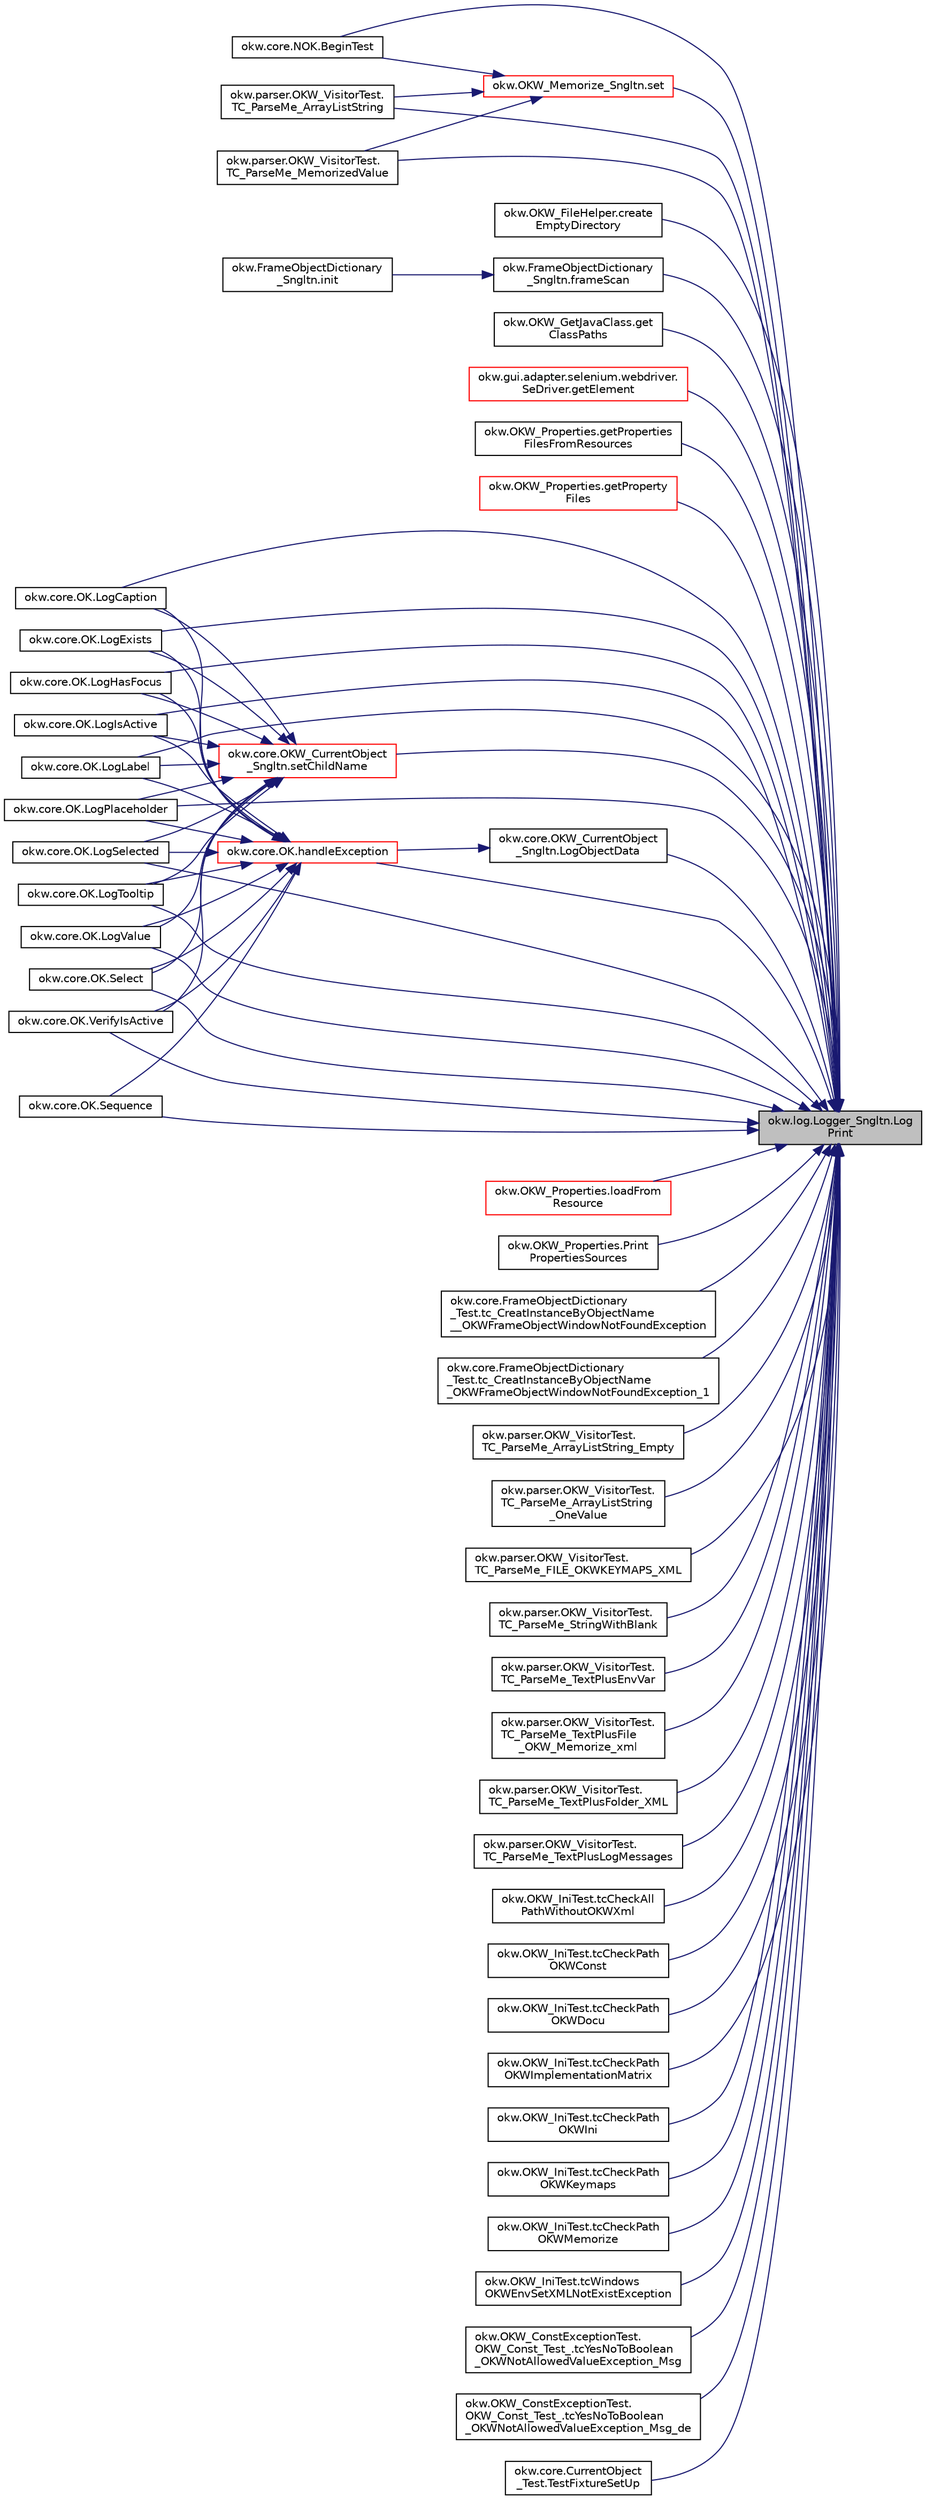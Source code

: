 digraph "okw.log.Logger_Sngltn.LogPrint"
{
 // INTERACTIVE_SVG=YES
 // LATEX_PDF_SIZE
  edge [fontname="Helvetica",fontsize="10",labelfontname="Helvetica",labelfontsize="10"];
  node [fontname="Helvetica",fontsize="10",shape=record];
  rankdir="RL";
  Node1 [label="okw.log.Logger_Sngltn.Log\lPrint",height=0.2,width=0.4,color="black", fillcolor="grey75", style="filled", fontcolor="black",tooltip="LogPrint Function: Prints the values of expressions to the results file."];
  Node1 -> Node2 [dir="back",color="midnightblue",fontsize="10",style="solid",fontname="Helvetica"];
  Node2 [label="okw.core.NOK.BeginTest",height=0.2,width=0.4,color="black", fillcolor="white", style="filled",URL="$classokw_1_1core_1_1_n_o_k.html#a62d1765ea311e440d678cb57ca9dd2c2",tooltip="Markiert den Anfang eines neuen Testfalls."];
  Node1 -> Node3 [dir="back",color="midnightblue",fontsize="10",style="solid",fontname="Helvetica"];
  Node3 [label="okw.OKW_FileHelper.create\lEmptyDirectory",height=0.2,width=0.4,color="black", fillcolor="white", style="filled",URL="$classokw_1_1_o_k_w___file_helper.html#a3f1e666538681aaa975fde389b707ee7",tooltip=" "];
  Node1 -> Node4 [dir="back",color="midnightblue",fontsize="10",style="solid",fontname="Helvetica"];
  Node4 [label="okw.FrameObjectDictionary\l_Sngltn.frameScan",height=0.2,width=0.4,color="black", fillcolor="white", style="filled",URL="$classokw_1_1_frame_object_dictionary___sngltn.html#a1710d54e13c9ce591277209c898eec98",tooltip="Liefert die Instanz der Klasse."];
  Node4 -> Node5 [dir="back",color="midnightblue",fontsize="10",style="solid",fontname="Helvetica"];
  Node5 [label="okw.FrameObjectDictionary\l_Sngltn.init",height=0.2,width=0.4,color="black", fillcolor="white", style="filled",URL="$classokw_1_1_frame_object_dictionary___sngltn.html#a905bac544e5962ae15dfe1c1c50f2467",tooltip="Methode initialisiert diese Klasse."];
  Node1 -> Node6 [dir="back",color="midnightblue",fontsize="10",style="solid",fontname="Helvetica"];
  Node6 [label="okw.OKW_GetJavaClass.get\lClassPaths",height=0.2,width=0.4,color="black", fillcolor="white", style="filled",URL="$classokw_1_1_o_k_w___get_java_class.html#afd71b0370b671387f5ce62a2c454fbf5",tooltip="Ermittel alle Pfade aus classpath, die das Paket packegeName im aktuellen threads enthalten."];
  Node1 -> Node7 [dir="back",color="midnightblue",fontsize="10",style="solid",fontname="Helvetica"];
  Node7 [label="okw.gui.adapter.selenium.webdriver.\lSeDriver.getElement",height=0.2,width=0.4,color="red", fillcolor="white", style="filled",URL="$classokw_1_1gui_1_1adapter_1_1selenium_1_1webdriver_1_1_se_driver.html#a65a8400867355574525aa356a53d3ccf",tooltip="Ermittelt das Webelement mit der gegebenen frameID und dem gegebenen Locator."];
  Node1 -> Node100 [dir="back",color="midnightblue",fontsize="10",style="solid",fontname="Helvetica"];
  Node100 [label="okw.OKW_Properties.getProperties\lFilesFromResources",height=0.2,width=0.4,color="black", fillcolor="white", style="filled",URL="$classokw_1_1_o_k_w___properties.html#ac4b7b1ed4cbd9340dfe426d85dee6d9a",tooltip="Erstellt eine Liste der \"*.properties\"-Dateien des aktuellen Projektes."];
  Node1 -> Node101 [dir="back",color="midnightblue",fontsize="10",style="solid",fontname="Helvetica"];
  Node101 [label="okw.OKW_Properties.getProperty\lFiles",height=0.2,width=0.4,color="red", fillcolor="white", style="filled",URL="$classokw_1_1_o_k_w___properties.html#ae142680bdd0cbb29887c374bc8659b0b",tooltip="Es werden die Properties aus dem reasource Verzeichniss geladen."];
  Node1 -> Node103 [dir="back",color="midnightblue",fontsize="10",style="solid",fontname="Helvetica"];
  Node103 [label="okw.core.OK.handleException",height=0.2,width=0.4,color="red", fillcolor="white", style="filled",URL="$classokw_1_1core_1_1_o_k.html#a5a6db6a457bcb71c893f5d4eb615b2b7",tooltip="Zentrale Exception-Behandlung."];
  Node103 -> Node108 [dir="back",color="midnightblue",fontsize="10",style="solid",fontname="Helvetica"];
  Node108 [label="okw.core.OK.LogCaption",height=0.2,width=0.4,color="black", fillcolor="white", style="filled",URL="$classokw_1_1core_1_1_o_k.html#a2469f6149bc2c4540c48edd8facbb5c0",tooltip="Gibt die Caption eines GUI-Objektes in den Testergebnissen aus."];
  Node103 -> Node109 [dir="back",color="midnightblue",fontsize="10",style="solid",fontname="Helvetica"];
  Node109 [label="okw.core.OK.LogExists",height=0.2,width=0.4,color="black", fillcolor="white", style="filled",URL="$classokw_1_1core_1_1_o_k.html#ac20bd936e2181f94529469c6fc130238",tooltip="Gibt die Existenz eines GUI-Objektes mit YES/NO in den Testergebnissen aus."];
  Node103 -> Node110 [dir="back",color="midnightblue",fontsize="10",style="solid",fontname="Helvetica"];
  Node110 [label="okw.core.OK.LogHasFocus",height=0.2,width=0.4,color="black", fillcolor="white", style="filled",URL="$classokw_1_1core_1_1_o_k.html#a1b8a5a3d583ffabc0063632ab9d981cf",tooltip="Dokumentiert den Fokus-Status des gegebenen Objekts."];
  Node103 -> Node111 [dir="back",color="midnightblue",fontsize="10",style="solid",fontname="Helvetica"];
  Node111 [label="okw.core.OK.LogIsActive",height=0.2,width=0.4,color="black", fillcolor="white", style="filled",URL="$classokw_1_1core_1_1_o_k.html#ae44a6c32e26a7f93dd5c9f7b5765ee0d",tooltip="Dokumentiert den Status des gegebenen Objekts."];
  Node103 -> Node112 [dir="back",color="midnightblue",fontsize="10",style="solid",fontname="Helvetica"];
  Node112 [label="okw.core.OK.LogLabel",height=0.2,width=0.4,color="black", fillcolor="white", style="filled",URL="$classokw_1_1core_1_1_o_k.html#a5ca2a918fc575095dd00d15e65f1491c",tooltip="Gibt den Wert des Etikette/Label in der Logdatei aus."];
  Node103 -> Node113 [dir="back",color="midnightblue",fontsize="10",style="solid",fontname="Helvetica"];
  Node113 [label="okw.core.OK.LogPlaceholder",height=0.2,width=0.4,color="black", fillcolor="white", style="filled",URL="$classokw_1_1core_1_1_o_k.html#a260d21c87a1d0df97bb442888fc87fcb",tooltip="Gibt den Wert des Platzhalters in der Logdatei aus."];
  Node103 -> Node114 [dir="back",color="midnightblue",fontsize="10",style="solid",fontname="Helvetica"];
  Node114 [label="okw.core.OK.LogSelected",height=0.2,width=0.4,color="black", fillcolor="white", style="filled",URL="$classokw_1_1core_1_1_o_k.html#af480aabf37fd55561892d9effcdaf182",tooltip="Dokumentiert den markierten Text des gegebenen Objekts."];
  Node103 -> Node116 [dir="back",color="midnightblue",fontsize="10",style="solid",fontname="Helvetica"];
  Node116 [label="okw.core.OK.LogTooltip",height=0.2,width=0.4,color="black", fillcolor="white", style="filled",URL="$classokw_1_1core_1_1_o_k.html#a170fa2f1a3bd1fa9f00fc160c48e76c2",tooltip="Dokumentiert die Kurzinfo zu einem Werkzeug des gegebenen Objekts."];
  Node103 -> Node117 [dir="back",color="midnightblue",fontsize="10",style="solid",fontname="Helvetica"];
  Node117 [label="okw.core.OK.LogValue",height=0.2,width=0.4,color="black", fillcolor="white", style="filled",URL="$classokw_1_1core_1_1_o_k.html#ad13df6f48f816f5d075efe045907527d",tooltip="Dokumentiert den Standartwert eines Objekts."];
  Node103 -> Node128 [dir="back",color="midnightblue",fontsize="10",style="solid",fontname="Helvetica"];
  Node128 [label="okw.core.OK.Select",height=0.2,width=0.4,color="black", fillcolor="white", style="filled",URL="$classokw_1_1core_1_1_o_k.html#a7ee0b387364c0c188f94099f14f2da43",tooltip="Auswahl aller Zeilen einer Liste/Tabelle, welche die gegebenen Daten enthalten."];
  Node103 -> Node135 [dir="back",color="midnightblue",fontsize="10",style="solid",fontname="Helvetica"];
  Node135 [label="okw.core.OK.Sequence",height=0.2,width=0.4,color="black", fillcolor="white", style="filled",URL="$classokw_1_1core_1_1_o_k.html#a4ce824499d5b8b9612beff9f5438c6a1",tooltip="Ruft die Sequenz eines Fensters auf."];
  Node103 -> Node156 [dir="back",color="midnightblue",fontsize="10",style="solid",fontname="Helvetica"];
  Node156 [label="okw.core.OK.VerifyIsActive",height=0.2,width=0.4,color="black", fillcolor="white", style="filled",URL="$classokw_1_1core_1_1_o_k.html#a071aec5319238e209cfc6f1434ea13e8",tooltip="copydoc IOKW_State::VerifyHasFocus(String,String)"];
  Node1 -> Node177 [dir="back",color="midnightblue",fontsize="10",style="solid",fontname="Helvetica"];
  Node177 [label="okw.OKW_Properties.loadFrom\lResource",height=0.2,width=0.4,color="red", fillcolor="white", style="filled",URL="$classokw_1_1_o_k_w___properties.html#a71802fdc0a4666c9b93e4e3e4c2b66d7",tooltip="Lädt die Liste OKW_Properties.ResoursesProperties hinzufügen."];
  Node1 -> Node108 [dir="back",color="midnightblue",fontsize="10",style="solid",fontname="Helvetica"];
  Node1 -> Node109 [dir="back",color="midnightblue",fontsize="10",style="solid",fontname="Helvetica"];
  Node1 -> Node110 [dir="back",color="midnightblue",fontsize="10",style="solid",fontname="Helvetica"];
  Node1 -> Node111 [dir="back",color="midnightblue",fontsize="10",style="solid",fontname="Helvetica"];
  Node1 -> Node112 [dir="back",color="midnightblue",fontsize="10",style="solid",fontname="Helvetica"];
  Node1 -> Node181 [dir="back",color="midnightblue",fontsize="10",style="solid",fontname="Helvetica"];
  Node181 [label="okw.core.OKW_CurrentObject\l_Sngltn.LogObjectData",height=0.2,width=0.4,color="black", fillcolor="white", style="filled",URL="$classokw_1_1core_1_1_o_k_w___current_object___sngltn.html#a01b48f2c86a2f91909143ee9063dfd86",tooltip="Methode gibt alle wichtigen Informationen zum aktuellen Objekt aus."];
  Node181 -> Node103 [dir="back",color="midnightblue",fontsize="10",style="solid",fontname="Helvetica"];
  Node1 -> Node113 [dir="back",color="midnightblue",fontsize="10",style="solid",fontname="Helvetica"];
  Node1 -> Node114 [dir="back",color="midnightblue",fontsize="10",style="solid",fontname="Helvetica"];
  Node1 -> Node116 [dir="back",color="midnightblue",fontsize="10",style="solid",fontname="Helvetica"];
  Node1 -> Node117 [dir="back",color="midnightblue",fontsize="10",style="solid",fontname="Helvetica"];
  Node1 -> Node182 [dir="back",color="midnightblue",fontsize="10",style="solid",fontname="Helvetica"];
  Node182 [label="okw.OKW_Properties.Print\lPropertiesSources",height=0.2,width=0.4,color="black", fillcolor="white", style="filled",URL="$classokw_1_1_o_k_w___properties.html#a0d96699d0da3d5db7e742b78e7a33b8f",tooltip="Druckt die Gefundenen Propertie Quellen."];
  Node1 -> Node128 [dir="back",color="midnightblue",fontsize="10",style="solid",fontname="Helvetica"];
  Node1 -> Node135 [dir="back",color="midnightblue",fontsize="10",style="solid",fontname="Helvetica"];
  Node1 -> Node183 [dir="back",color="midnightblue",fontsize="10",style="solid",fontname="Helvetica"];
  Node183 [label="okw.OKW_Memorize_Sngltn.set",height=0.2,width=0.4,color="red", fillcolor="white", style="filled",URL="$classokw_1_1_o_k_w___memorize___sngltn.html#a77acdbf6b56b381439a16f96b54e6fbd",tooltip="Setzt/Merkt sich das MemKey/Value-Paar."];
  Node183 -> Node2 [dir="back",color="midnightblue",fontsize="10",style="solid",fontname="Helvetica"];
  Node183 -> Node186 [dir="back",color="midnightblue",fontsize="10",style="solid",fontname="Helvetica"];
  Node186 [label="okw.parser.OKW_VisitorTest.\lTC_ParseMe_ArrayListString",height=0.2,width=0.4,color="black", fillcolor="white", style="filled",URL="$classokw_1_1parser_1_1_o_k_w___visitor_test.html#a7480c7ffa9758fe572d0187c84a1ef86",tooltip="Testziel: OKW-Variable File_OKWConst_xml auslesen."];
  Node183 -> Node187 [dir="back",color="midnightblue",fontsize="10",style="solid",fontname="Helvetica"];
  Node187 [label="okw.parser.OKW_VisitorTest.\lTC_ParseMe_MemorizedValue",height=0.2,width=0.4,color="black", fillcolor="white", style="filled",URL="$classokw_1_1parser_1_1_o_k_w___visitor_test.html#a0859a9809c4c66da88c95311e732fa7a",tooltip="Prüft das lesen eines gemerkten Wertes."];
  Node1 -> Node223 [dir="back",color="midnightblue",fontsize="10",style="solid",fontname="Helvetica"];
  Node223 [label="okw.core.OKW_CurrentObject\l_Sngltn.setChildName",height=0.2,width=0.4,color="red", fillcolor="white", style="filled",URL="$classokw_1_1core_1_1_o_k_w___current_object___sngltn.html#a461fa1ff29f4bc4a9798707ea7b71849",tooltip="Setzt das Kindobjekt."];
  Node223 -> Node108 [dir="back",color="midnightblue",fontsize="10",style="solid",fontname="Helvetica"];
  Node223 -> Node109 [dir="back",color="midnightblue",fontsize="10",style="solid",fontname="Helvetica"];
  Node223 -> Node110 [dir="back",color="midnightblue",fontsize="10",style="solid",fontname="Helvetica"];
  Node223 -> Node111 [dir="back",color="midnightblue",fontsize="10",style="solid",fontname="Helvetica"];
  Node223 -> Node112 [dir="back",color="midnightblue",fontsize="10",style="solid",fontname="Helvetica"];
  Node223 -> Node113 [dir="back",color="midnightblue",fontsize="10",style="solid",fontname="Helvetica"];
  Node223 -> Node114 [dir="back",color="midnightblue",fontsize="10",style="solid",fontname="Helvetica"];
  Node223 -> Node116 [dir="back",color="midnightblue",fontsize="10",style="solid",fontname="Helvetica"];
  Node223 -> Node117 [dir="back",color="midnightblue",fontsize="10",style="solid",fontname="Helvetica"];
  Node223 -> Node128 [dir="back",color="midnightblue",fontsize="10",style="solid",fontname="Helvetica"];
  Node223 -> Node156 [dir="back",color="midnightblue",fontsize="10",style="solid",fontname="Helvetica"];
  Node1 -> Node229 [dir="back",color="midnightblue",fontsize="10",style="solid",fontname="Helvetica"];
  Node229 [label="okw.core.FrameObjectDictionary\l_Test.tc_CreatInstanceByObjectName\l__OKWFrameObjectWindowNotFoundException",height=0.2,width=0.4,color="black", fillcolor="white", style="filled",URL="$classokw_1_1core_1_1_frame_object_dictionary___test.html#a143dfd109b0d1696479ca1e65b729df9",tooltip="Prüft ob eine OKWFrameObjectWindowNotFoundException ausgelöst wird, wenn das Fensterobjekt nicht exis..."];
  Node1 -> Node230 [dir="back",color="midnightblue",fontsize="10",style="solid",fontname="Helvetica"];
  Node230 [label="okw.core.FrameObjectDictionary\l_Test.tc_CreatInstanceByObjectName\l_OKWFrameObjectWindowNotFoundException_1",height=0.2,width=0.4,color="black", fillcolor="white", style="filled",URL="$classokw_1_1core_1_1_frame_object_dictionary___test.html#a4a2afaa9b743c18259b1145ba4d7250a",tooltip="Prüft ob eine OKWFrameObjectWindowNotFoundException ausgelöst wird, wenn das Fensterobjekt nicht exis..."];
  Node1 -> Node186 [dir="back",color="midnightblue",fontsize="10",style="solid",fontname="Helvetica"];
  Node1 -> Node231 [dir="back",color="midnightblue",fontsize="10",style="solid",fontname="Helvetica"];
  Node231 [label="okw.parser.OKW_VisitorTest.\lTC_ParseMe_ArrayListString_Empty",height=0.2,width=0.4,color="black", fillcolor="white", style="filled",URL="$classokw_1_1parser_1_1_o_k_w___visitor_test.html#a6c0e9a16fb4e684687350cf5f29f6586",tooltip="Testziel: OKW-Variable File_OKWConst_xml auslesen."];
  Node1 -> Node232 [dir="back",color="midnightblue",fontsize="10",style="solid",fontname="Helvetica"];
  Node232 [label="okw.parser.OKW_VisitorTest.\lTC_ParseMe_ArrayListString\l_OneValue",height=0.2,width=0.4,color="black", fillcolor="white", style="filled",URL="$classokw_1_1parser_1_1_o_k_w___visitor_test.html#ad99a3cdb38d12e26a6924c282c04d263",tooltip="Testziel: OKW-Variable File_OKWConst_xml auslesen."];
  Node1 -> Node233 [dir="back",color="midnightblue",fontsize="10",style="solid",fontname="Helvetica"];
  Node233 [label="okw.parser.OKW_VisitorTest.\lTC_ParseMe_FILE_OKWKEYMAPS_XML",height=0.2,width=0.4,color="black", fillcolor="white", style="filled",URL="$classokw_1_1parser_1_1_o_k_w___visitor_test.html#af36205d7d29ebe3811638506e402f0a5",tooltip="Testziel: OKW-Variable File_okwkeymaps_xml auslesen."];
  Node1 -> Node187 [dir="back",color="midnightblue",fontsize="10",style="solid",fontname="Helvetica"];
  Node1 -> Node234 [dir="back",color="midnightblue",fontsize="10",style="solid",fontname="Helvetica"];
  Node234 [label="okw.parser.OKW_VisitorTest.\lTC_ParseMe_StringWithBlank",height=0.2,width=0.4,color="black", fillcolor="white", style="filled",URL="$classokw_1_1parser_1_1_o_k_w___visitor_test.html#a34367df494773831ac61cce4eecf2644",tooltip="Prüft, ob ein leerer String verarbeitet wird."];
  Node1 -> Node235 [dir="back",color="midnightblue",fontsize="10",style="solid",fontname="Helvetica"];
  Node235 [label="okw.parser.OKW_VisitorTest.\lTC_ParseMe_TextPlusEnvVar",height=0.2,width=0.4,color="black", fillcolor="white", style="filled",URL="$classokw_1_1parser_1_1_o_k_w___visitor_test.html#acaf244b0afd90c3ea823d949fab938e9",tooltip=" "];
  Node1 -> Node236 [dir="back",color="midnightblue",fontsize="10",style="solid",fontname="Helvetica"];
  Node236 [label="okw.parser.OKW_VisitorTest.\lTC_ParseMe_TextPlusFile\l_OKW_Memorize_xml",height=0.2,width=0.4,color="black", fillcolor="white", style="filled",URL="$classokw_1_1parser_1_1_o_k_w___visitor_test.html#ab9150084a1e08ee8cc8cff6b72dccc7f",tooltip="Testziel: OKW-Variable File_OKWMemorize_xml auslesen."];
  Node1 -> Node237 [dir="back",color="midnightblue",fontsize="10",style="solid",fontname="Helvetica"];
  Node237 [label="okw.parser.OKW_VisitorTest.\lTC_ParseMe_TextPlusFolder_XML",height=0.2,width=0.4,color="black", fillcolor="white", style="filled",URL="$classokw_1_1parser_1_1_o_k_w___visitor_test.html#a4e7cfeee880d56c8bc0d7045c3570932",tooltip="Testziel: OKW-Variable PathXML auslesen."];
  Node1 -> Node238 [dir="back",color="midnightblue",fontsize="10",style="solid",fontname="Helvetica"];
  Node238 [label="okw.parser.OKW_VisitorTest.\lTC_ParseMe_TextPlusLogMessages",height=0.2,width=0.4,color="black", fillcolor="white", style="filled",URL="$classokw_1_1parser_1_1_o_k_w___visitor_test.html#a16b2c130c2c51ef9690349fe4f150984",tooltip="Testziel: OKW-Variable PathRoot auslesen."];
  Node1 -> Node239 [dir="back",color="midnightblue",fontsize="10",style="solid",fontname="Helvetica"];
  Node239 [label="okw.OKW_IniTest.tcCheckAll\lPathWithoutOKWXml",height=0.2,width=0.4,color="black", fillcolor="white", style="filled",URL="$classokw_1_1_o_k_w___ini_test.html#af5b3adad4bba9822c7cde18d523ee4eb",tooltip="Umgebungsvariable ist gesetzt."];
  Node1 -> Node240 [dir="back",color="midnightblue",fontsize="10",style="solid",fontname="Helvetica"];
  Node240 [label="okw.OKW_IniTest.tcCheckPath\lOKWConst",height=0.2,width=0.4,color="black", fillcolor="white", style="filled",URL="$classokw_1_1_o_k_w___ini_test.html#a94864edf5afc8a210900e2ce1e515910",tooltip="Umgebungsvariable ist gesetzt."];
  Node1 -> Node241 [dir="back",color="midnightblue",fontsize="10",style="solid",fontname="Helvetica"];
  Node241 [label="okw.OKW_IniTest.tcCheckPath\lOKWDocu",height=0.2,width=0.4,color="black", fillcolor="white", style="filled",URL="$classokw_1_1_o_k_w___ini_test.html#a1609e41950107971b1e576866fc0d284",tooltip="Umgebungsvariable ist gesetzt."];
  Node1 -> Node242 [dir="back",color="midnightblue",fontsize="10",style="solid",fontname="Helvetica"];
  Node242 [label="okw.OKW_IniTest.tcCheckPath\lOKWImplementationMatrix",height=0.2,width=0.4,color="black", fillcolor="white", style="filled",URL="$classokw_1_1_o_k_w___ini_test.html#adca5a778964aac1952e3d611602f8997",tooltip="Umgebungsvariable ist gesetzt."];
  Node1 -> Node243 [dir="back",color="midnightblue",fontsize="10",style="solid",fontname="Helvetica"];
  Node243 [label="okw.OKW_IniTest.tcCheckPath\lOKWIni",height=0.2,width=0.4,color="black", fillcolor="white", style="filled",URL="$classokw_1_1_o_k_w___ini_test.html#a74cd3617ab480400b8ddec404d77e8e4",tooltip="Umgebungsvariable ist gesetzt."];
  Node1 -> Node244 [dir="back",color="midnightblue",fontsize="10",style="solid",fontname="Helvetica"];
  Node244 [label="okw.OKW_IniTest.tcCheckPath\lOKWKeymaps",height=0.2,width=0.4,color="black", fillcolor="white", style="filled",URL="$classokw_1_1_o_k_w___ini_test.html#a5d3178c5df8193a46d17c8a13eecab40",tooltip="Umgebungsvariable ist gesetzt."];
  Node1 -> Node245 [dir="back",color="midnightblue",fontsize="10",style="solid",fontname="Helvetica"];
  Node245 [label="okw.OKW_IniTest.tcCheckPath\lOKWMemorize",height=0.2,width=0.4,color="black", fillcolor="white", style="filled",URL="$classokw_1_1_o_k_w___ini_test.html#a17216d45a29aecc184963eb2c94682aa",tooltip="Umgebungsvariable ist gesetzt."];
  Node1 -> Node246 [dir="back",color="midnightblue",fontsize="10",style="solid",fontname="Helvetica"];
  Node246 [label="okw.OKW_IniTest.tcWindows\lOKWEnvSetXMLNotExistException",height=0.2,width=0.4,color="black", fillcolor="white", style="filled",URL="$classokw_1_1_o_k_w___ini_test.html#aa6eac36c55edab60f633936addb314ee",tooltip="Umgebungsvariable ist gesetzt, OKW_Ini_Sngltn.XML existiert jedoch nicht im Verzeichniss."];
  Node1 -> Node247 [dir="back",color="midnightblue",fontsize="10",style="solid",fontname="Helvetica"];
  Node247 [label="okw.OKW_ConstExceptionTest.\lOKW_Const_Test_.tcYesNoToBoolean\l_OKWNotAllowedValueException_Msg",height=0.2,width=0.4,color="black", fillcolor="white", style="filled",URL="$classokw_1_1_o_k_w___const_exception_test_1_1_o_k_w___const___test__.html#a9352b8a0286f776b5985cadb02abc7ef",tooltip="Prüft ob ein Tippfehler eine OKWNotAllowedValueException-Exception auslöst."];
  Node1 -> Node248 [dir="back",color="midnightblue",fontsize="10",style="solid",fontname="Helvetica"];
  Node248 [label="okw.OKW_ConstExceptionTest.\lOKW_Const_Test_.tcYesNoToBoolean\l_OKWNotAllowedValueException_Msg_de",height=0.2,width=0.4,color="black", fillcolor="white", style="filled",URL="$classokw_1_1_o_k_w___const_exception_test_1_1_o_k_w___const___test__.html#aca18f53eeab69ee0749d2d3cc3cf8f24",tooltip="Prüft ob ein Tippfehler eine OKWNotAllowedValueException-Exception auslöst."];
  Node1 -> Node249 [dir="back",color="midnightblue",fontsize="10",style="solid",fontname="Helvetica"];
  Node249 [label="okw.core.CurrentObject\l_Test.TestFixtureSetUp",height=0.2,width=0.4,color="black", fillcolor="white", style="filled",URL="$classokw_1_1core_1_1_current_object___test.html#a1acf13811dcb4ea83b56a78c2b2908cb",tooltip="Ziel des TestFixturesetup: Startbedingung für alle Testfälle herstellen."];
  Node1 -> Node156 [dir="back",color="midnightblue",fontsize="10",style="solid",fontname="Helvetica"];
}
